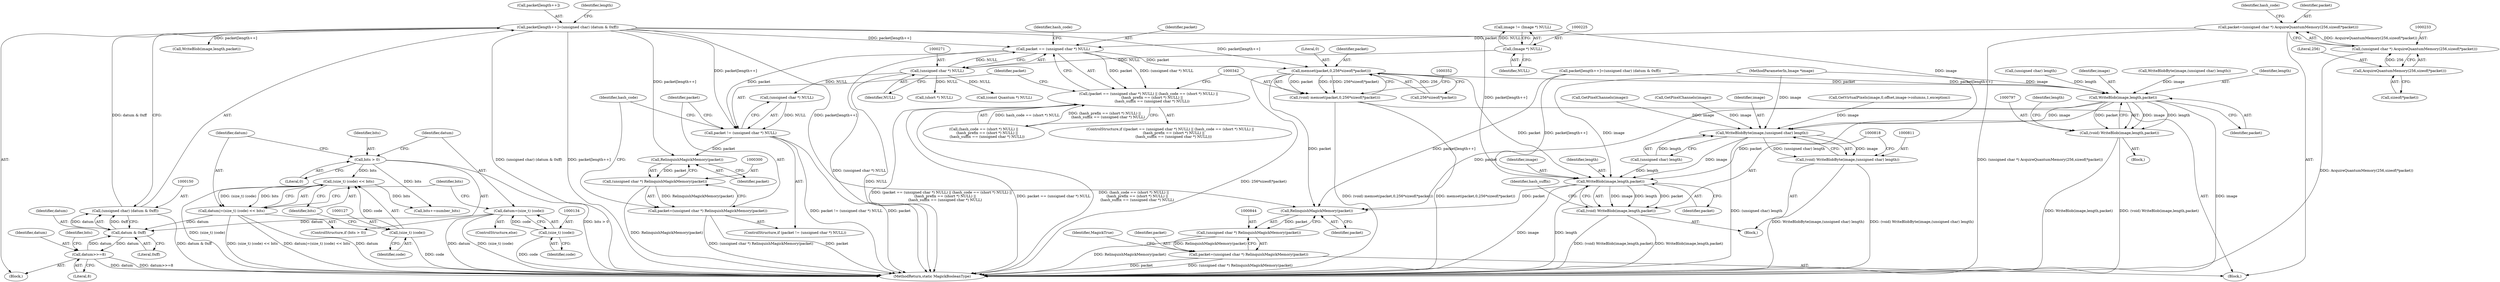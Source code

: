 digraph "0_ImageMagick6_61135001a625364e29bdce83832f043eebde7b5a_0@pointer" {
"1000268" [label="(Call,packet == (unsigned char *) NULL)"];
"1000230" [label="(Call,packet=(unsigned char *) AcquireQuantumMemory(256,sizeof(*packet)))"];
"1000232" [label="(Call,(unsigned char *) AcquireQuantumMemory(256,sizeof(*packet)))"];
"1000234" [label="(Call,AcquireQuantumMemory(256,sizeof(*packet)))"];
"1000144" [label="(Call,packet[length++]=(unsigned char) (datum & 0xff))"];
"1000149" [label="(Call,(unsigned char) (datum & 0xff))"];
"1000151" [label="(Call,datum & 0xff)"];
"1000131" [label="(Call,datum=(size_t) (code))"];
"1000133" [label="(Call,(size_t) (code))"];
"1000175" [label="(Call,datum>>=8)"];
"1000123" [label="(Call,datum|=(size_t) (code) << bits)"];
"1000125" [label="(Call,(size_t) (code) << bits)"];
"1000126" [label="(Call,(size_t) (code))"];
"1000120" [label="(Call,bits > 0)"];
"1000270" [label="(Call,(unsigned char *) NULL)"];
"1000224" [label="(Call,(Image *) NULL)"];
"1000267" [label="(Call,(packet == (unsigned char *) NULL) || (hash_code == (short *) NULL) ||\n      (hash_prefix == (short *) NULL) ||\n      (hash_suffix == (unsigned char *) NULL))"];
"1000292" [label="(Call,packet != (unsigned char *) NULL)"];
"1000301" [label="(Call,RelinquishMagickMemory(packet))"];
"1000299" [label="(Call,(unsigned char *) RelinquishMagickMemory(packet))"];
"1000297" [label="(Call,packet=(unsigned char *) RelinquishMagickMemory(packet))"];
"1000343" [label="(Call,memset(packet,0,256*sizeof(*packet)))"];
"1000341" [label="(Call,(void) memset(packet,0,256*sizeof(*packet)))"];
"1000798" [label="(Call,WriteBlob(image,length,packet))"];
"1000796" [label="(Call,(void) WriteBlob(image,length,packet))"];
"1000812" [label="(Call,WriteBlobByte(image,(unsigned char) length))"];
"1000810" [label="(Call,(void) WriteBlobByte(image,(unsigned char) length))"];
"1000819" [label="(Call,WriteBlob(image,length,packet))"];
"1000817" [label="(Call,(void) WriteBlob(image,length,packet))"];
"1000845" [label="(Call,RelinquishMagickMemory(packet))"];
"1000843" [label="(Call,(unsigned char *) RelinquishMagickMemory(packet))"];
"1000841" [label="(Call,packet=(unsigned char *) RelinquishMagickMemory(packet))"];
"1000175" [label="(Call,datum>>=8)"];
"1000810" [label="(Call,(void) WriteBlobByte(image,(unsigned char) length))"];
"1000272" [label="(Identifier,NULL)"];
"1000153" [label="(Literal,0xff)"];
"1000235" [label="(Literal,256)"];
"1000791" [label="(Call,WriteBlobByte(image,(unsigned char) length))"];
"1000123" [label="(Call,datum|=(size_t) (code) << bits)"];
"1000267" [label="(Call,(packet == (unsigned char *) NULL) || (hash_code == (short *) NULL) ||\n      (hash_prefix == (short *) NULL) ||\n      (hash_suffix == (unsigned char *) NULL))"];
"1000845" [label="(Call,RelinquishMagickMemory(packet))"];
"1000266" [label="(ControlStructure,if ((packet == (unsigned char *) NULL) || (hash_code == (short *) NULL) ||\n      (hash_prefix == (short *) NULL) ||\n      (hash_suffix == (unsigned char *) NULL)))"];
"1000177" [label="(Literal,8)"];
"1000800" [label="(Identifier,length)"];
"1000812" [label="(Call,WriteBlobByte(image,(unsigned char) length))"];
"1000813" [label="(Identifier,image)"];
"1000297" [label="(Call,packet=(unsigned char *) RelinquishMagickMemory(packet))"];
"1000846" [label="(Identifier,packet)"];
"1000145" [label="(Call,packet[length++])"];
"1000276" [label="(Call,(short *) NULL)"];
"1000824" [label="(Identifier,hash_suffix)"];
"1000345" [label="(Literal,0)"];
"1000809" [label="(Block,)"];
"1000236" [label="(Call,sizeof(*packet))"];
"1000821" [label="(Identifier,length)"];
"1000114" [label="(MethodParameterIn,Image *image)"];
"1000121" [label="(Identifier,bits)"];
"1000302" [label="(Identifier,packet)"];
"1000226" [label="(Identifier,NULL)"];
"1000848" [label="(Identifier,MagickTrue)"];
"1000344" [label="(Identifier,packet)"];
"1000445" [label="(Call,GetVirtualPixels(image,0,offset,image->columns,1,exception))"];
"1000156" [label="(Identifier,length)"];
"1000820" [label="(Identifier,image)"];
"1000346" [label="(Call,256*sizeof(*packet))"];
"1000135" [label="(Identifier,code)"];
"1000176" [label="(Identifier,datum)"];
"1000129" [label="(Identifier,bits)"];
"1000232" [label="(Call,(unsigned char *) AcquireQuantumMemory(256,sizeof(*packet)))"];
"1000801" [label="(Identifier,packet)"];
"1000774" [label="(Call,packet[length++]=(unsigned char) (datum & 0xff))"];
"1000275" [label="(Identifier,hash_code)"];
"1000240" [label="(Identifier,hash_code)"];
"1000222" [label="(Call,image != (Image *) NULL)"];
"1000475" [label="(Call,GetPixelChannels(image))"];
"1000798" [label="(Call,WriteBlob(image,length,packet))"];
"1000298" [label="(Identifier,packet)"];
"1000305" [label="(Identifier,hash_code)"];
"1000128" [label="(Identifier,code)"];
"1000152" [label="(Identifier,datum)"];
"1000126" [label="(Call,(size_t) (code))"];
"1000341" [label="(Call,(void) memset(packet,0,256*sizeof(*packet)))"];
"1000132" [label="(Identifier,datum)"];
"1000137" [label="(Identifier,bits)"];
"1000234" [label="(Call,AcquireQuantumMemory(256,sizeof(*packet)))"];
"1000269" [label="(Identifier,packet)"];
"1000143" [label="(Block,)"];
"1000117" [label="(Block,)"];
"1000119" [label="(ControlStructure,if (bits > 0))"];
"1000457" [label="(Call,(const Quantum *) NULL)"];
"1000268" [label="(Call,packet == (unsigned char *) NULL)"];
"1000843" [label="(Call,(unsigned char *) RelinquishMagickMemory(packet))"];
"1000793" [label="(Call,(unsigned char) length)"];
"1000270" [label="(Call,(unsigned char *) NULL)"];
"1000151" [label="(Call,datum & 0xff)"];
"1000511" [label="(Call,GetPixelChannels(image))"];
"1000819" [label="(Call,WriteBlob(image,length,packet))"];
"1000149" [label="(Call,(unsigned char) (datum & 0xff))"];
"1000122" [label="(Literal,0)"];
"1000231" [label="(Identifier,packet)"];
"1000849" [label="(MethodReturn,static MagickBooleanType)"];
"1000796" [label="(Call,(void) WriteBlob(image,length,packet))"];
"1000299" [label="(Call,(unsigned char *) RelinquishMagickMemory(packet))"];
"1000291" [label="(ControlStructure,if (packet != (unsigned char *) NULL))"];
"1000124" [label="(Identifier,datum)"];
"1000841" [label="(Call,packet=(unsigned char *) RelinquishMagickMemory(packet))"];
"1000144" [label="(Call,packet[length++]=(unsigned char) (datum & 0xff))"];
"1000294" [label="(Call,(unsigned char *) NULL)"];
"1000168" [label="(Call,WriteBlob(image,length,packet))"];
"1000273" [label="(Call,(hash_code == (short *) NULL) ||\n      (hash_prefix == (short *) NULL) ||\n      (hash_suffix == (unsigned char *) NULL))"];
"1000136" [label="(Call,bits+=number_bits)"];
"1000301" [label="(Call,RelinquishMagickMemory(packet))"];
"1000817" [label="(Call,(void) WriteBlob(image,length,packet))"];
"1000803" [label="(Identifier,length)"];
"1000131" [label="(Call,datum=(size_t) (code))"];
"1000133" [label="(Call,(size_t) (code))"];
"1000230" [label="(Call,packet=(unsigned char *) AcquireQuantumMemory(256,sizeof(*packet)))"];
"1000788" [label="(Block,)"];
"1000292" [label="(Call,packet != (unsigned char *) NULL)"];
"1000814" [label="(Call,(unsigned char) length)"];
"1000125" [label="(Call,(size_t) (code) << bits)"];
"1000120" [label="(Call,bits > 0)"];
"1000842" [label="(Identifier,packet)"];
"1000224" [label="(Call,(Image *) NULL)"];
"1000799" [label="(Identifier,image)"];
"1000130" [label="(ControlStructure,else)"];
"1000343" [label="(Call,memset(packet,0,256*sizeof(*packet)))"];
"1000822" [label="(Identifier,packet)"];
"1000179" [label="(Identifier,bits)"];
"1000293" [label="(Identifier,packet)"];
"1000268" -> "1000267"  [label="AST: "];
"1000268" -> "1000270"  [label="CFG: "];
"1000269" -> "1000268"  [label="AST: "];
"1000270" -> "1000268"  [label="AST: "];
"1000275" -> "1000268"  [label="CFG: "];
"1000267" -> "1000268"  [label="CFG: "];
"1000268" -> "1000849"  [label="DDG: (unsigned char *) NULL"];
"1000268" -> "1000267"  [label="DDG: packet"];
"1000268" -> "1000267"  [label="DDG: (unsigned char *) NULL"];
"1000230" -> "1000268"  [label="DDG: packet"];
"1000144" -> "1000268"  [label="DDG: packet[length++]"];
"1000270" -> "1000268"  [label="DDG: NULL"];
"1000268" -> "1000292"  [label="DDG: packet"];
"1000268" -> "1000343"  [label="DDG: packet"];
"1000230" -> "1000117"  [label="AST: "];
"1000230" -> "1000232"  [label="CFG: "];
"1000231" -> "1000230"  [label="AST: "];
"1000232" -> "1000230"  [label="AST: "];
"1000240" -> "1000230"  [label="CFG: "];
"1000230" -> "1000849"  [label="DDG: (unsigned char *) AcquireQuantumMemory(256,sizeof(*packet))"];
"1000232" -> "1000230"  [label="DDG: AcquireQuantumMemory(256,sizeof(*packet))"];
"1000232" -> "1000234"  [label="CFG: "];
"1000233" -> "1000232"  [label="AST: "];
"1000234" -> "1000232"  [label="AST: "];
"1000232" -> "1000849"  [label="DDG: AcquireQuantumMemory(256,sizeof(*packet))"];
"1000234" -> "1000232"  [label="DDG: 256"];
"1000234" -> "1000236"  [label="CFG: "];
"1000235" -> "1000234"  [label="AST: "];
"1000236" -> "1000234"  [label="AST: "];
"1000144" -> "1000143"  [label="AST: "];
"1000144" -> "1000149"  [label="CFG: "];
"1000145" -> "1000144"  [label="AST: "];
"1000149" -> "1000144"  [label="AST: "];
"1000156" -> "1000144"  [label="CFG: "];
"1000144" -> "1000849"  [label="DDG: (unsigned char) (datum & 0xff)"];
"1000144" -> "1000849"  [label="DDG: packet[length++]"];
"1000149" -> "1000144"  [label="DDG: datum & 0xff"];
"1000144" -> "1000168"  [label="DDG: packet[length++]"];
"1000144" -> "1000292"  [label="DDG: packet[length++]"];
"1000144" -> "1000301"  [label="DDG: packet[length++]"];
"1000144" -> "1000343"  [label="DDG: packet[length++]"];
"1000144" -> "1000819"  [label="DDG: packet[length++]"];
"1000144" -> "1000845"  [label="DDG: packet[length++]"];
"1000149" -> "1000151"  [label="CFG: "];
"1000150" -> "1000149"  [label="AST: "];
"1000151" -> "1000149"  [label="AST: "];
"1000149" -> "1000849"  [label="DDG: datum & 0xff"];
"1000151" -> "1000149"  [label="DDG: datum"];
"1000151" -> "1000149"  [label="DDG: 0xff"];
"1000151" -> "1000153"  [label="CFG: "];
"1000152" -> "1000151"  [label="AST: "];
"1000153" -> "1000151"  [label="AST: "];
"1000131" -> "1000151"  [label="DDG: datum"];
"1000175" -> "1000151"  [label="DDG: datum"];
"1000123" -> "1000151"  [label="DDG: datum"];
"1000151" -> "1000175"  [label="DDG: datum"];
"1000131" -> "1000130"  [label="AST: "];
"1000131" -> "1000133"  [label="CFG: "];
"1000132" -> "1000131"  [label="AST: "];
"1000133" -> "1000131"  [label="AST: "];
"1000137" -> "1000131"  [label="CFG: "];
"1000131" -> "1000849"  [label="DDG: datum"];
"1000131" -> "1000849"  [label="DDG: (size_t) (code)"];
"1000133" -> "1000131"  [label="DDG: code"];
"1000133" -> "1000135"  [label="CFG: "];
"1000134" -> "1000133"  [label="AST: "];
"1000135" -> "1000133"  [label="AST: "];
"1000133" -> "1000849"  [label="DDG: code"];
"1000175" -> "1000143"  [label="AST: "];
"1000175" -> "1000177"  [label="CFG: "];
"1000176" -> "1000175"  [label="AST: "];
"1000177" -> "1000175"  [label="AST: "];
"1000179" -> "1000175"  [label="CFG: "];
"1000175" -> "1000849"  [label="DDG: datum"];
"1000175" -> "1000849"  [label="DDG: datum>>=8"];
"1000123" -> "1000119"  [label="AST: "];
"1000123" -> "1000125"  [label="CFG: "];
"1000124" -> "1000123"  [label="AST: "];
"1000125" -> "1000123"  [label="AST: "];
"1000137" -> "1000123"  [label="CFG: "];
"1000123" -> "1000849"  [label="DDG: (size_t) (code) << bits"];
"1000123" -> "1000849"  [label="DDG: datum|=(size_t) (code) << bits"];
"1000123" -> "1000849"  [label="DDG: datum"];
"1000125" -> "1000123"  [label="DDG: (size_t) (code)"];
"1000125" -> "1000123"  [label="DDG: bits"];
"1000125" -> "1000129"  [label="CFG: "];
"1000126" -> "1000125"  [label="AST: "];
"1000129" -> "1000125"  [label="AST: "];
"1000125" -> "1000849"  [label="DDG: (size_t) (code)"];
"1000126" -> "1000125"  [label="DDG: code"];
"1000120" -> "1000125"  [label="DDG: bits"];
"1000125" -> "1000136"  [label="DDG: bits"];
"1000126" -> "1000128"  [label="CFG: "];
"1000127" -> "1000126"  [label="AST: "];
"1000128" -> "1000126"  [label="AST: "];
"1000129" -> "1000126"  [label="CFG: "];
"1000126" -> "1000849"  [label="DDG: code"];
"1000120" -> "1000119"  [label="AST: "];
"1000120" -> "1000122"  [label="CFG: "];
"1000121" -> "1000120"  [label="AST: "];
"1000122" -> "1000120"  [label="AST: "];
"1000124" -> "1000120"  [label="CFG: "];
"1000132" -> "1000120"  [label="CFG: "];
"1000120" -> "1000849"  [label="DDG: bits > 0"];
"1000120" -> "1000136"  [label="DDG: bits"];
"1000270" -> "1000272"  [label="CFG: "];
"1000271" -> "1000270"  [label="AST: "];
"1000272" -> "1000270"  [label="AST: "];
"1000270" -> "1000849"  [label="DDG: NULL"];
"1000224" -> "1000270"  [label="DDG: NULL"];
"1000270" -> "1000276"  [label="DDG: NULL"];
"1000270" -> "1000294"  [label="DDG: NULL"];
"1000270" -> "1000457"  [label="DDG: NULL"];
"1000224" -> "1000222"  [label="AST: "];
"1000224" -> "1000226"  [label="CFG: "];
"1000225" -> "1000224"  [label="AST: "];
"1000226" -> "1000224"  [label="AST: "];
"1000222" -> "1000224"  [label="CFG: "];
"1000224" -> "1000222"  [label="DDG: NULL"];
"1000267" -> "1000266"  [label="AST: "];
"1000267" -> "1000273"  [label="CFG: "];
"1000273" -> "1000267"  [label="AST: "];
"1000293" -> "1000267"  [label="CFG: "];
"1000342" -> "1000267"  [label="CFG: "];
"1000267" -> "1000849"  [label="DDG: (packet == (unsigned char *) NULL) || (hash_code == (short *) NULL) ||\n      (hash_prefix == (short *) NULL) ||\n      (hash_suffix == (unsigned char *) NULL)"];
"1000267" -> "1000849"  [label="DDG: packet == (unsigned char *) NULL"];
"1000267" -> "1000849"  [label="DDG: (hash_code == (short *) NULL) ||\n      (hash_prefix == (short *) NULL) ||\n      (hash_suffix == (unsigned char *) NULL)"];
"1000273" -> "1000267"  [label="DDG: hash_code == (short *) NULL"];
"1000273" -> "1000267"  [label="DDG: (hash_prefix == (short *) NULL) ||\n      (hash_suffix == (unsigned char *) NULL)"];
"1000292" -> "1000291"  [label="AST: "];
"1000292" -> "1000294"  [label="CFG: "];
"1000293" -> "1000292"  [label="AST: "];
"1000294" -> "1000292"  [label="AST: "];
"1000298" -> "1000292"  [label="CFG: "];
"1000305" -> "1000292"  [label="CFG: "];
"1000292" -> "1000849"  [label="DDG: packet != (unsigned char *) NULL"];
"1000292" -> "1000849"  [label="DDG: packet"];
"1000294" -> "1000292"  [label="DDG: NULL"];
"1000292" -> "1000301"  [label="DDG: packet"];
"1000301" -> "1000299"  [label="AST: "];
"1000301" -> "1000302"  [label="CFG: "];
"1000302" -> "1000301"  [label="AST: "];
"1000299" -> "1000301"  [label="CFG: "];
"1000301" -> "1000299"  [label="DDG: packet"];
"1000299" -> "1000297"  [label="AST: "];
"1000300" -> "1000299"  [label="AST: "];
"1000297" -> "1000299"  [label="CFG: "];
"1000299" -> "1000849"  [label="DDG: RelinquishMagickMemory(packet)"];
"1000299" -> "1000297"  [label="DDG: RelinquishMagickMemory(packet)"];
"1000297" -> "1000291"  [label="AST: "];
"1000298" -> "1000297"  [label="AST: "];
"1000305" -> "1000297"  [label="CFG: "];
"1000297" -> "1000849"  [label="DDG: packet"];
"1000297" -> "1000849"  [label="DDG: (unsigned char *) RelinquishMagickMemory(packet)"];
"1000343" -> "1000341"  [label="AST: "];
"1000343" -> "1000346"  [label="CFG: "];
"1000344" -> "1000343"  [label="AST: "];
"1000345" -> "1000343"  [label="AST: "];
"1000346" -> "1000343"  [label="AST: "];
"1000341" -> "1000343"  [label="CFG: "];
"1000343" -> "1000849"  [label="DDG: 256*sizeof(*packet)"];
"1000343" -> "1000341"  [label="DDG: packet"];
"1000343" -> "1000341"  [label="DDG: 0"];
"1000343" -> "1000341"  [label="DDG: 256*sizeof(*packet)"];
"1000346" -> "1000343"  [label="DDG: 256"];
"1000343" -> "1000798"  [label="DDG: packet"];
"1000343" -> "1000819"  [label="DDG: packet"];
"1000343" -> "1000845"  [label="DDG: packet"];
"1000341" -> "1000117"  [label="AST: "];
"1000342" -> "1000341"  [label="AST: "];
"1000352" -> "1000341"  [label="CFG: "];
"1000341" -> "1000849"  [label="DDG: memset(packet,0,256*sizeof(*packet))"];
"1000341" -> "1000849"  [label="DDG: (void) memset(packet,0,256*sizeof(*packet))"];
"1000798" -> "1000796"  [label="AST: "];
"1000798" -> "1000801"  [label="CFG: "];
"1000799" -> "1000798"  [label="AST: "];
"1000800" -> "1000798"  [label="AST: "];
"1000801" -> "1000798"  [label="AST: "];
"1000796" -> "1000798"  [label="CFG: "];
"1000798" -> "1000849"  [label="DDG: image"];
"1000798" -> "1000796"  [label="DDG: image"];
"1000798" -> "1000796"  [label="DDG: length"];
"1000798" -> "1000796"  [label="DDG: packet"];
"1000791" -> "1000798"  [label="DDG: image"];
"1000114" -> "1000798"  [label="DDG: image"];
"1000793" -> "1000798"  [label="DDG: length"];
"1000774" -> "1000798"  [label="DDG: packet[length++]"];
"1000798" -> "1000812"  [label="DDG: image"];
"1000798" -> "1000819"  [label="DDG: packet"];
"1000798" -> "1000845"  [label="DDG: packet"];
"1000796" -> "1000788"  [label="AST: "];
"1000797" -> "1000796"  [label="AST: "];
"1000803" -> "1000796"  [label="CFG: "];
"1000796" -> "1000849"  [label="DDG: (void) WriteBlob(image,length,packet)"];
"1000796" -> "1000849"  [label="DDG: WriteBlob(image,length,packet)"];
"1000812" -> "1000810"  [label="AST: "];
"1000812" -> "1000814"  [label="CFG: "];
"1000813" -> "1000812"  [label="AST: "];
"1000814" -> "1000812"  [label="AST: "];
"1000810" -> "1000812"  [label="CFG: "];
"1000812" -> "1000849"  [label="DDG: (unsigned char) length"];
"1000812" -> "1000810"  [label="DDG: image"];
"1000812" -> "1000810"  [label="DDG: (unsigned char) length"];
"1000222" -> "1000812"  [label="DDG: image"];
"1000475" -> "1000812"  [label="DDG: image"];
"1000511" -> "1000812"  [label="DDG: image"];
"1000445" -> "1000812"  [label="DDG: image"];
"1000114" -> "1000812"  [label="DDG: image"];
"1000814" -> "1000812"  [label="DDG: length"];
"1000812" -> "1000819"  [label="DDG: image"];
"1000810" -> "1000809"  [label="AST: "];
"1000811" -> "1000810"  [label="AST: "];
"1000818" -> "1000810"  [label="CFG: "];
"1000810" -> "1000849"  [label="DDG: (void) WriteBlobByte(image,(unsigned char) length)"];
"1000810" -> "1000849"  [label="DDG: WriteBlobByte(image,(unsigned char) length)"];
"1000819" -> "1000817"  [label="AST: "];
"1000819" -> "1000822"  [label="CFG: "];
"1000820" -> "1000819"  [label="AST: "];
"1000821" -> "1000819"  [label="AST: "];
"1000822" -> "1000819"  [label="AST: "];
"1000817" -> "1000819"  [label="CFG: "];
"1000819" -> "1000849"  [label="DDG: image"];
"1000819" -> "1000849"  [label="DDG: length"];
"1000819" -> "1000817"  [label="DDG: image"];
"1000819" -> "1000817"  [label="DDG: length"];
"1000819" -> "1000817"  [label="DDG: packet"];
"1000114" -> "1000819"  [label="DDG: image"];
"1000814" -> "1000819"  [label="DDG: length"];
"1000774" -> "1000819"  [label="DDG: packet[length++]"];
"1000819" -> "1000845"  [label="DDG: packet"];
"1000817" -> "1000809"  [label="AST: "];
"1000818" -> "1000817"  [label="AST: "];
"1000824" -> "1000817"  [label="CFG: "];
"1000817" -> "1000849"  [label="DDG: (void) WriteBlob(image,length,packet)"];
"1000817" -> "1000849"  [label="DDG: WriteBlob(image,length,packet)"];
"1000845" -> "1000843"  [label="AST: "];
"1000845" -> "1000846"  [label="CFG: "];
"1000846" -> "1000845"  [label="AST: "];
"1000843" -> "1000845"  [label="CFG: "];
"1000845" -> "1000843"  [label="DDG: packet"];
"1000774" -> "1000845"  [label="DDG: packet[length++]"];
"1000843" -> "1000841"  [label="AST: "];
"1000844" -> "1000843"  [label="AST: "];
"1000841" -> "1000843"  [label="CFG: "];
"1000843" -> "1000849"  [label="DDG: RelinquishMagickMemory(packet)"];
"1000843" -> "1000841"  [label="DDG: RelinquishMagickMemory(packet)"];
"1000841" -> "1000117"  [label="AST: "];
"1000842" -> "1000841"  [label="AST: "];
"1000848" -> "1000841"  [label="CFG: "];
"1000841" -> "1000849"  [label="DDG: (unsigned char *) RelinquishMagickMemory(packet)"];
"1000841" -> "1000849"  [label="DDG: packet"];
}
